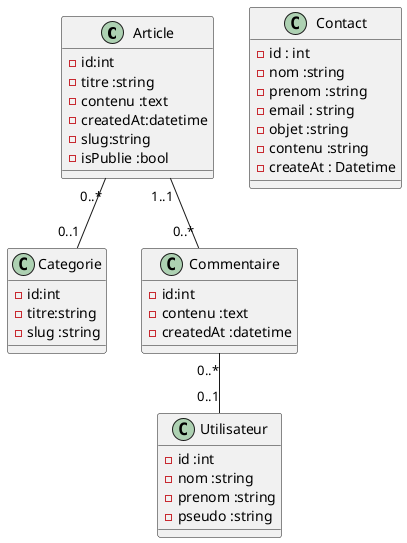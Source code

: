 @startuml

class Article {
    -id:int
    -titre :string
    -contenu :text
    -createdAt:datetime
    -slug:string
    -isPublie :bool
}

class Categorie {
    -id:int
    -titre:string
    -slug :string
}

class Commentaire {
    -id:int
    -contenu :text
    -createdAt :datetime
}

class Utilisateur {
    -id :int
    -nom :string
    -prenom :string
    -pseudo :string
}
class Contact {
    -id : int
    -nom :string
    -prenom :string
    -email : string
    -objet :string
    -contenu :string
    -createAt : Datetime
}
Article "0..*"-- "0..1" Categorie
Article "1..1"--"0..*" Commentaire
Commentaire "0..*"-- "0..1"Utilisateur
@enduml